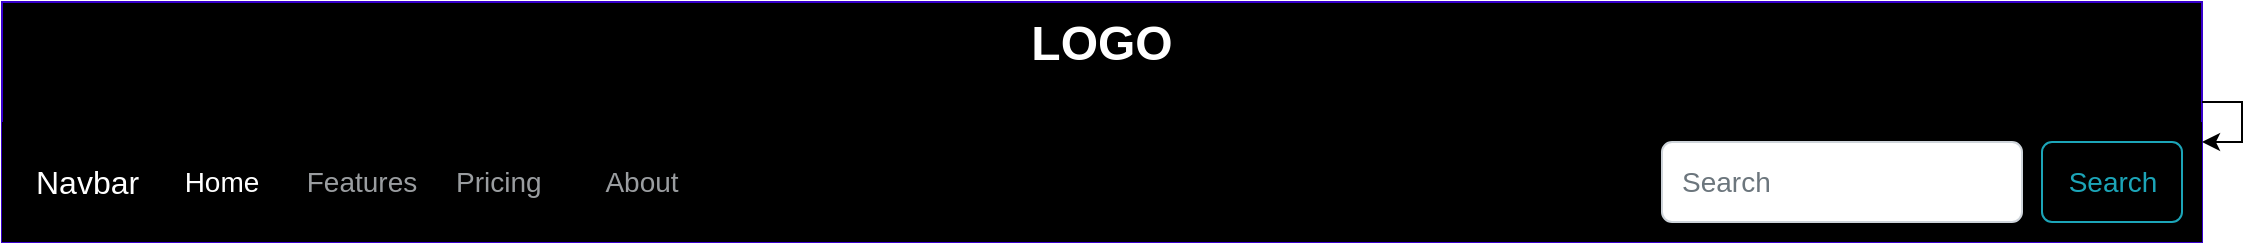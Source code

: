 <mxfile version="24.7.7">
  <diagram name="Page-1" id="03018318-947c-dd8e-b7a3-06fadd420f32">
    <mxGraphModel dx="1393" dy="928" grid="1" gridSize="10" guides="1" tooltips="1" connect="1" arrows="1" fold="1" page="1" pageScale="1" pageWidth="1100" pageHeight="850" background="#ffffff" math="0" shadow="0">
      <root>
        <mxCell id="0" />
        <mxCell id="1" parent="0" />
        <mxCell id="GwGHnUbJskPZnRHtNYZQ-2" value="LOGO" style="rounded=0;whiteSpace=wrap;html=1;shadow=0;glass=0;fontStyle=1;fontSize=24;fillColor=#000000;strokeColor=#3700CC;fontColor=#ffffff;verticalAlign=top;" vertex="1" parent="1">
          <mxGeometry width="1100" height="120" as="geometry" />
        </mxCell>
        <mxCell id="GwGHnUbJskPZnRHtNYZQ-3" style="edgeStyle=orthogonalEdgeStyle;rounded=0;orthogonalLoop=1;jettySize=auto;html=1;" edge="1" parent="1" source="GwGHnUbJskPZnRHtNYZQ-2" target="GwGHnUbJskPZnRHtNYZQ-2">
          <mxGeometry relative="1" as="geometry">
            <Array as="points" />
          </mxGeometry>
        </mxCell>
        <mxCell id="GwGHnUbJskPZnRHtNYZQ-10" value="" style="edgeStyle=none;curved=1;rounded=0;orthogonalLoop=1;jettySize=auto;html=1;fontSize=12;startSize=8;endSize=8;" edge="1" parent="1">
          <mxGeometry relative="1" as="geometry">
            <mxPoint x="130" y="95.0" as="sourcePoint" />
            <mxPoint x="250" y="95.0" as="targetPoint" />
          </mxGeometry>
        </mxCell>
        <mxCell id="GwGHnUbJskPZnRHtNYZQ-12" value="" style="edgeStyle=none;curved=1;rounded=0;orthogonalLoop=1;jettySize=auto;html=1;fontSize=12;startSize=8;endSize=8;" edge="1" parent="1">
          <mxGeometry relative="1" as="geometry">
            <mxPoint x="310" y="95.0" as="sourcePoint" />
            <mxPoint x="430" y="95.0" as="targetPoint" />
          </mxGeometry>
        </mxCell>
        <mxCell id="GwGHnUbJskPZnRHtNYZQ-14" value="" style="edgeStyle=none;curved=1;rounded=0;orthogonalLoop=1;jettySize=auto;html=1;fontSize=12;startSize=8;endSize=8;" edge="1" parent="1">
          <mxGeometry relative="1" as="geometry">
            <mxPoint x="490" y="95.0" as="sourcePoint" />
            <mxPoint x="610" y="95.0" as="targetPoint" />
          </mxGeometry>
        </mxCell>
        <mxCell id="GwGHnUbJskPZnRHtNYZQ-16" value="" style="edgeStyle=none;curved=1;rounded=0;orthogonalLoop=1;jettySize=auto;html=1;fontSize=12;startSize=8;endSize=8;" edge="1" parent="1">
          <mxGeometry relative="1" as="geometry">
            <mxPoint x="670" y="95.0" as="sourcePoint" />
            <mxPoint x="790" y="95.0" as="targetPoint" />
          </mxGeometry>
        </mxCell>
        <mxCell id="GwGHnUbJskPZnRHtNYZQ-20" value="" style="html=1;shadow=0;dashed=0;fillColor=#000000;strokeColor=none;fontSize=16;fontColor=#ffffff;align=left;spacing=15;labelBackgroundColor=none;" vertex="1" parent="1">
          <mxGeometry y="60" width="1100" height="60" as="geometry" />
        </mxCell>
        <mxCell id="GwGHnUbJskPZnRHtNYZQ-21" value="" style="swimlane;shape=mxgraph.bootstrap.anchor;strokeColor=none;fillColor=none;fontColor=#0085FC;fontStyle=0;childLayout=stackLayout;horizontal=0;startSize=0;horizontalStack=1;resizeParent=1;resizeParentMax=0;resizeLast=0;collapsible=0;marginBottom=0;whiteSpace=wrap;html=1;resizeWidth=0;" vertex="1" parent="GwGHnUbJskPZnRHtNYZQ-20">
          <mxGeometry y="10" width="350" height="40" as="geometry" />
        </mxCell>
        <mxCell id="GwGHnUbJskPZnRHtNYZQ-22" value="Navbar" style="text;strokeColor=none;align=left;verticalAlign=middle;spacingLeft=15;spacingRight=10;points=[[0,0.5],[1,0.5]];portConstraint=eastwest;rotatable=0;whiteSpace=wrap;html=1;fillColor=none;fontColor=#ffffff;fontSize=16;" vertex="1" parent="GwGHnUbJskPZnRHtNYZQ-21">
          <mxGeometry width="80" height="40" as="geometry" />
        </mxCell>
        <mxCell id="GwGHnUbJskPZnRHtNYZQ-23" value="Home" style="text;strokeColor=none;align=center;verticalAlign=middle;spacingLeft=10;spacingRight=10;points=[[0,0.5],[1,0.5]];portConstraint=eastwest;rotatable=0;whiteSpace=wrap;html=1;fillColor=none;fontColor=#ffffff;fontSize=14;" vertex="1" parent="GwGHnUbJskPZnRHtNYZQ-21">
          <mxGeometry x="80" width="60" height="40" as="geometry" />
        </mxCell>
        <mxCell id="GwGHnUbJskPZnRHtNYZQ-24" value="Features" style="text;strokeColor=none;align=center;verticalAlign=middle;spacingLeft=10;spacingRight=10;points=[[0,0.5],[1,0.5]];portConstraint=eastwest;rotatable=0;whiteSpace=wrap;html=1;fillColor=none;fontColor=#9A9DA0;fontSize=14;" vertex="1" parent="GwGHnUbJskPZnRHtNYZQ-21">
          <mxGeometry x="140" width="80" height="40" as="geometry" />
        </mxCell>
        <mxCell id="GwGHnUbJskPZnRHtNYZQ-25" value="Pricing" style="text;strokeColor=none;align=left;verticalAlign=middle;spacingLeft=5;spacingRight=10;points=[[0,0.5],[1,0.5]];portConstraint=eastwest;rotatable=0;whiteSpace=wrap;html=1;fillColor=none;fontColor=#9A9DA0;fontSize=14;" vertex="1" parent="GwGHnUbJskPZnRHtNYZQ-21">
          <mxGeometry x="220" width="70" height="40" as="geometry" />
        </mxCell>
        <mxCell id="GwGHnUbJskPZnRHtNYZQ-26" value="About" style="text;strokeColor=none;align=center;verticalAlign=middle;spacingLeft=10;spacingRight=10;points=[[0,0.5],[1,0.5]];portConstraint=eastwest;rotatable=0;whiteSpace=wrap;html=1;fillColor=none;fontColor=#9A9DA0;fontSize=14;" vertex="1" parent="GwGHnUbJskPZnRHtNYZQ-21">
          <mxGeometry x="290" width="60" height="40" as="geometry" />
        </mxCell>
        <mxCell id="GwGHnUbJskPZnRHtNYZQ-27" value="Search" style="html=1;shadow=0;dashed=0;shape=mxgraph.bootstrap.rrect;rSize=5;fontSize=14;fontColor=#1CA5B8;strokeColor=#1CA5B8;fillColor=none;" vertex="1" parent="GwGHnUbJskPZnRHtNYZQ-20">
          <mxGeometry x="1" width="70" height="40" relative="1" as="geometry">
            <mxPoint x="-80" y="10" as="offset" />
          </mxGeometry>
        </mxCell>
        <mxCell id="GwGHnUbJskPZnRHtNYZQ-28" value="Search" style="html=1;shadow=0;dashed=0;shape=mxgraph.bootstrap.rrect;rSize=5;fontSize=14;fontColor=#6C767D;strokeColor=#CED4DA;fillColor=#ffffff;align=left;spacing=10;" vertex="1" parent="GwGHnUbJskPZnRHtNYZQ-20">
          <mxGeometry x="1" width="180" height="40" relative="1" as="geometry">
            <mxPoint x="-270" y="10" as="offset" />
          </mxGeometry>
        </mxCell>
      </root>
    </mxGraphModel>
  </diagram>
</mxfile>
